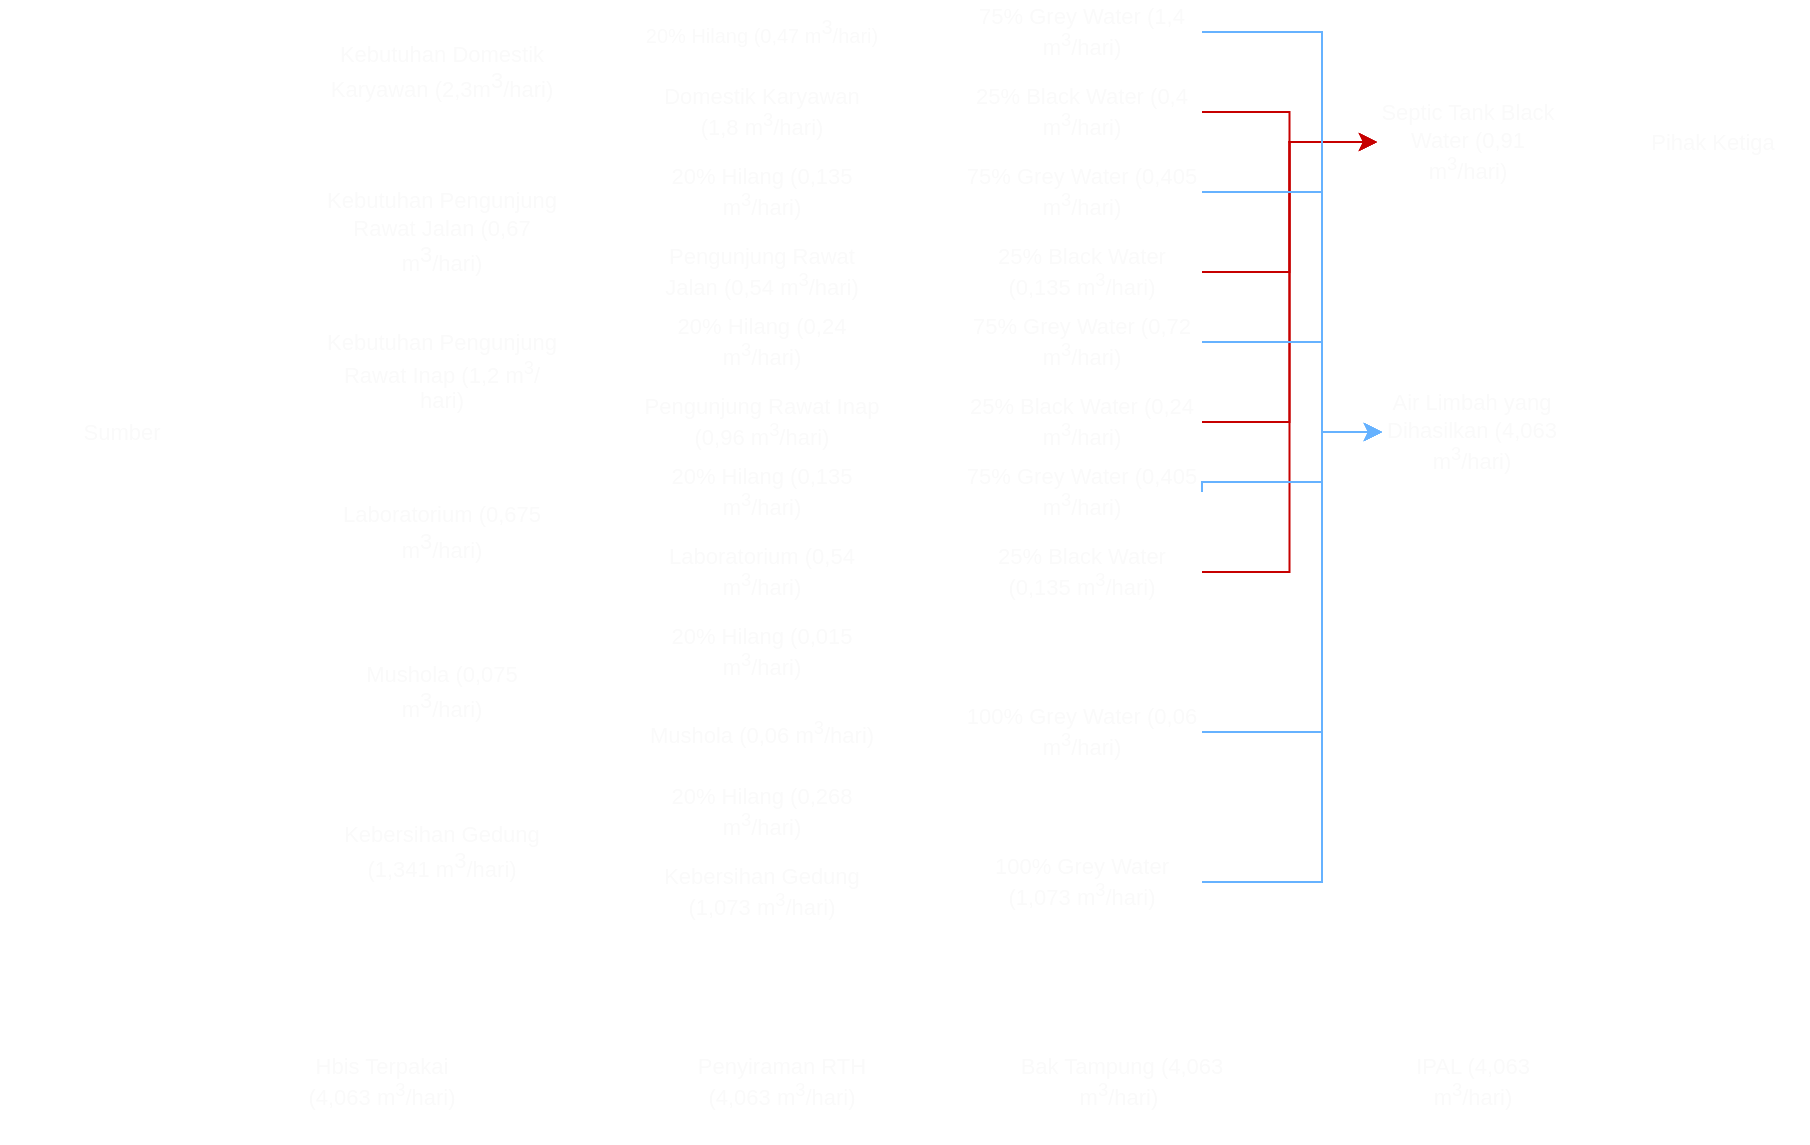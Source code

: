 <mxfile version="24.7.6">
  <diagram name="Page-1" id="BwjnC9_RVp00AROXkKl3">
    <mxGraphModel dx="1257" dy="583" grid="1" gridSize="10" guides="1" tooltips="1" connect="1" arrows="1" fold="1" page="1" pageScale="1" pageWidth="850" pageHeight="1100" math="0" shadow="0">
      <root>
        <mxCell id="0" />
        <mxCell id="1" parent="0" />
        <mxCell id="a9j6jrNws50YFNVHfmn5-3" value="" style="edgeStyle=orthogonalEdgeStyle;rounded=0;orthogonalLoop=1;jettySize=auto;html=1;entryX=0;entryY=0.5;entryDx=0;entryDy=0;strokeColor=#FFFFFF;fontColor=#FAFAFA;labelBackgroundColor=none;labelBorderColor=none;" parent="1" source="a9j6jrNws50YFNVHfmn5-1" target="a9j6jrNws50YFNVHfmn5-2" edge="1">
          <mxGeometry relative="1" as="geometry" />
        </mxCell>
        <mxCell id="a9j6jrNws50YFNVHfmn5-10" value="" style="edgeStyle=orthogonalEdgeStyle;rounded=0;orthogonalLoop=1;jettySize=auto;html=1;entryX=0;entryY=0.5;entryDx=0;entryDy=0;strokeColor=#FFFFFF;fontColor=#FAFAFA;labelBackgroundColor=none;labelBorderColor=none;" parent="1" source="a9j6jrNws50YFNVHfmn5-1" target="a9j6jrNws50YFNVHfmn5-9" edge="1">
          <mxGeometry relative="1" as="geometry" />
        </mxCell>
        <mxCell id="a9j6jrNws50YFNVHfmn5-13" value="" style="edgeStyle=orthogonalEdgeStyle;rounded=0;orthogonalLoop=1;jettySize=auto;html=1;entryX=0;entryY=0.5;entryDx=0;entryDy=0;strokeColor=#FFFFFF;fontColor=#FAFAFA;labelBackgroundColor=none;labelBorderColor=none;" parent="1" source="a9j6jrNws50YFNVHfmn5-1" target="a9j6jrNws50YFNVHfmn5-11" edge="1">
          <mxGeometry relative="1" as="geometry" />
        </mxCell>
        <mxCell id="a9j6jrNws50YFNVHfmn5-15" value="" style="edgeStyle=orthogonalEdgeStyle;rounded=0;orthogonalLoop=1;jettySize=auto;html=1;exitX=1;exitY=0.5;exitDx=0;exitDy=0;entryX=0;entryY=0.5;entryDx=0;entryDy=0;strokeColor=#FFFFFF;fontColor=#FAFAFA;labelBackgroundColor=none;labelBorderColor=none;" parent="1" source="a9j6jrNws50YFNVHfmn5-1" target="a9j6jrNws50YFNVHfmn5-14" edge="1">
          <mxGeometry relative="1" as="geometry" />
        </mxCell>
        <mxCell id="a9j6jrNws50YFNVHfmn5-17" value="" style="edgeStyle=orthogonalEdgeStyle;rounded=0;orthogonalLoop=1;jettySize=auto;html=1;strokeColor=#FFFFFF;fontColor=#FAFAFA;labelBackgroundColor=none;labelBorderColor=none;" parent="1" source="a9j6jrNws50YFNVHfmn5-1" target="a9j6jrNws50YFNVHfmn5-16" edge="1">
          <mxGeometry relative="1" as="geometry" />
        </mxCell>
        <mxCell id="a9j6jrNws50YFNVHfmn5-1" value="Sumber" style="rounded=1;whiteSpace=wrap;html=1;fontSize=11;strokeColor=#FFFFFF;fontColor=#FAFAFA;labelBackgroundColor=none;labelBorderColor=none;fillColor=none;" parent="1" vertex="1">
          <mxGeometry x="390" y="435" width="120" height="60" as="geometry" />
        </mxCell>
        <mxCell id="a9j6jrNws50YFNVHfmn5-23" value="" style="edgeStyle=orthogonalEdgeStyle;rounded=0;orthogonalLoop=1;jettySize=auto;html=1;strokeColor=#FFFFFF;fontColor=#FAFAFA;labelBackgroundColor=none;labelBorderColor=none;" parent="1" source="a9j6jrNws50YFNVHfmn5-2" target="a9j6jrNws50YFNVHfmn5-22" edge="1">
          <mxGeometry relative="1" as="geometry" />
        </mxCell>
        <mxCell id="a9j6jrNws50YFNVHfmn5-2" value="Kebutuhan Domestik Karyawan (2,3m&lt;sup style=&quot;font-size: 11px;&quot;&gt;3&lt;/sup&gt;/hari)" style="whiteSpace=wrap;html=1;rounded=1;fontSize=11;strokeColor=#FFFFFF;fontColor=#FAFAFA;labelBackgroundColor=none;labelBorderColor=none;fillColor=none;" parent="1" vertex="1">
          <mxGeometry x="550" y="255" width="120" height="60" as="geometry" />
        </mxCell>
        <mxCell id="a9j6jrNws50YFNVHfmn5-9" value="Kebutuhan Pengunjung Rawat Jalan (0,67 m&lt;sup style=&quot;font-size: 11px;&quot;&gt;3&lt;/sup&gt;/hari)" style="whiteSpace=wrap;html=1;rounded=1;fontSize=11;strokeColor=#FFFFFF;fontColor=#FAFAFA;labelBackgroundColor=none;labelBorderColor=none;fillColor=none;" parent="1" vertex="1">
          <mxGeometry x="550" y="335" width="120" height="60" as="geometry" />
        </mxCell>
        <mxCell id="a9j6jrNws50YFNVHfmn5-14" value="Kebersihan Gedung (1,341 m&lt;sup style=&quot;font-size: 11px;&quot;&gt;3&lt;/sup&gt;/hari)" style="whiteSpace=wrap;html=1;rounded=1;fontSize=11;strokeColor=#FFFFFF;fontColor=#FAFAFA;labelBackgroundColor=none;labelBorderColor=none;fillColor=none;" parent="1" vertex="1">
          <mxGeometry x="550" y="645" width="120" height="60" as="geometry" />
        </mxCell>
        <mxCell id="a9j6jrNws50YFNVHfmn5-18" value="" style="edgeStyle=orthogonalEdgeStyle;rounded=0;orthogonalLoop=1;jettySize=auto;html=1;strokeColor=#FFFFFF;fontColor=#FAFAFA;labelBackgroundColor=none;labelBorderColor=none;" parent="1" source="a9j6jrNws50YFNVHfmn5-1" target="a9j6jrNws50YFNVHfmn5-16" edge="1">
          <mxGeometry relative="1" as="geometry">
            <mxPoint x="510" y="465" as="sourcePoint" />
            <mxPoint x="590" y="735" as="targetPoint" />
          </mxGeometry>
        </mxCell>
        <mxCell id="a9j6jrNws50YFNVHfmn5-16" value="Kebutuhan Pengunjung Rawat Inap (1,2 m&lt;sup&gt;3&lt;/sup&gt;/ hari)" style="whiteSpace=wrap;html=1;rounded=1;fontSize=11;strokeColor=#FFFFFF;fontColor=#FAFAFA;labelBackgroundColor=none;labelBorderColor=none;fillColor=none;" parent="1" vertex="1">
          <mxGeometry x="550" y="405" width="120" height="60" as="geometry" />
        </mxCell>
        <mxCell id="a9j6jrNws50YFNVHfmn5-11" value="&lt;font style=&quot;font-size: 11px;&quot;&gt;Laboratorium (0,675 m&lt;sup style=&quot;font-size: 11px;&quot;&gt;3&lt;/sup&gt;/hari)&lt;/font&gt;" style="whiteSpace=wrap;html=1;rounded=1;fontSize=11;strokeColor=#FFFFFF;fontColor=#FAFAFA;labelBackgroundColor=none;labelBorderColor=none;fillColor=none;" parent="1" vertex="1">
          <mxGeometry x="550" y="485" width="120" height="60" as="geometry" />
        </mxCell>
        <mxCell id="a9j6jrNws50YFNVHfmn5-21" value="" style="edgeStyle=orthogonalEdgeStyle;rounded=0;orthogonalLoop=1;jettySize=auto;html=1;entryX=0;entryY=0.5;entryDx=0;entryDy=0;exitX=1;exitY=0.5;exitDx=0;exitDy=0;strokeColor=#FFFFFF;fontColor=#FAFAFA;labelBackgroundColor=none;labelBorderColor=none;" parent="1" source="a9j6jrNws50YFNVHfmn5-1" target="a9j6jrNws50YFNVHfmn5-4" edge="1">
          <mxGeometry relative="1" as="geometry">
            <mxPoint x="610" y="625" as="sourcePoint" />
            <mxPoint x="590" y="735" as="targetPoint" />
          </mxGeometry>
        </mxCell>
        <mxCell id="a9j6jrNws50YFNVHfmn5-4" value="Mushola (0,075 m&lt;sup style=&quot;font-size: 11px;&quot;&gt;3&lt;/sup&gt;/hari)" style="whiteSpace=wrap;html=1;rounded=1;fontSize=11;strokeColor=#FFFFFF;fontColor=#FAFAFA;labelBackgroundColor=none;labelBorderColor=none;fillColor=none;" parent="1" vertex="1">
          <mxGeometry x="550" y="565" width="120" height="60" as="geometry" />
        </mxCell>
        <mxCell id="a9j6jrNws50YFNVHfmn5-22" value="20% Hilang (0,47 m&lt;sup style=&quot;font-size: 10px;&quot;&gt;3&lt;/sup&gt;/hari)" style="whiteSpace=wrap;html=1;fontSize=10;rounded=1;strokeColor=#FFFFFF;fontColor=#FAFAFA;labelBackgroundColor=none;labelBorderColor=none;fillColor=none;" parent="1" vertex="1">
          <mxGeometry x="710" y="250" width="120" height="30" as="geometry" />
        </mxCell>
        <mxCell id="a9j6jrNws50YFNVHfmn5-24" value="Domestik Karyawan (1,8 m&lt;sup&gt;3&lt;/sup&gt;/hari)" style="whiteSpace=wrap;html=1;fontSize=11;rounded=1;strokeColor=#FFFFFF;fontColor=#FAFAFA;labelBackgroundColor=none;labelBorderColor=none;fillColor=none;" parent="1" vertex="1">
          <mxGeometry x="710" y="290" width="120" height="30" as="geometry" />
        </mxCell>
        <mxCell id="a9j6jrNws50YFNVHfmn5-25" value="" style="edgeStyle=orthogonalEdgeStyle;rounded=0;orthogonalLoop=1;jettySize=auto;html=1;entryX=0;entryY=0.5;entryDx=0;entryDy=0;exitX=1;exitY=0.5;exitDx=0;exitDy=0;strokeColor=#FFFFFF;fontColor=#FAFAFA;labelBackgroundColor=none;labelBorderColor=none;" parent="1" source="a9j6jrNws50YFNVHfmn5-2" target="a9j6jrNws50YFNVHfmn5-24" edge="1">
          <mxGeometry relative="1" as="geometry">
            <mxPoint x="680" y="295" as="sourcePoint" />
            <mxPoint x="700" y="275" as="targetPoint" />
            <Array as="points">
              <mxPoint x="690" y="285" />
              <mxPoint x="690" y="305" />
            </Array>
          </mxGeometry>
        </mxCell>
        <mxCell id="a9j6jrNws50YFNVHfmn5-26" value="" style="edgeStyle=orthogonalEdgeStyle;rounded=0;orthogonalLoop=1;jettySize=auto;html=1;entryX=0;entryY=0.5;entryDx=0;entryDy=0;strokeColor=#FFFFFF;fontColor=#FAFAFA;labelBackgroundColor=none;labelBorderColor=none;" parent="1" target="a9j6jrNws50YFNVHfmn5-27" edge="1">
          <mxGeometry relative="1" as="geometry">
            <mxPoint x="670" y="365" as="sourcePoint" />
            <Array as="points">
              <mxPoint x="670" y="366" />
              <mxPoint x="690" y="366" />
              <mxPoint x="690" y="345" />
            </Array>
          </mxGeometry>
        </mxCell>
        <mxCell id="a9j6jrNws50YFNVHfmn5-27" value="20% Hilang (0,135 m&lt;sup&gt;3&lt;/sup&gt;/hari)" style="whiteSpace=wrap;html=1;fontSize=11;rounded=1;strokeColor=#FFFFFF;fontColor=#FAFAFA;labelBackgroundColor=none;labelBorderColor=none;fillColor=none;" parent="1" vertex="1">
          <mxGeometry x="710" y="330" width="120" height="30" as="geometry" />
        </mxCell>
        <mxCell id="a9j6jrNws50YFNVHfmn5-28" value="Pengunjung Rawat Jalan (0,54 m&lt;sup&gt;3&lt;/sup&gt;/hari)" style="whiteSpace=wrap;html=1;fontSize=11;rounded=1;strokeColor=#FFFFFF;fontColor=#FAFAFA;labelBackgroundColor=none;labelBorderColor=none;fillColor=none;" parent="1" vertex="1">
          <mxGeometry x="710" y="370" width="120" height="30" as="geometry" />
        </mxCell>
        <mxCell id="a9j6jrNws50YFNVHfmn5-29" value="" style="edgeStyle=orthogonalEdgeStyle;rounded=0;orthogonalLoop=1;jettySize=auto;html=1;entryX=0;entryY=0.5;entryDx=0;entryDy=0;exitX=1;exitY=0.5;exitDx=0;exitDy=0;strokeColor=#FFFFFF;fontColor=#FAFAFA;labelBackgroundColor=none;labelBorderColor=none;" parent="1" target="a9j6jrNws50YFNVHfmn5-28" edge="1">
          <mxGeometry relative="1" as="geometry">
            <mxPoint x="670" y="365" as="sourcePoint" />
            <mxPoint x="700" y="355" as="targetPoint" />
            <Array as="points">
              <mxPoint x="690" y="365" />
              <mxPoint x="690" y="385" />
            </Array>
          </mxGeometry>
        </mxCell>
        <mxCell id="a9j6jrNws50YFNVHfmn5-30" value="" style="edgeStyle=orthogonalEdgeStyle;rounded=0;orthogonalLoop=1;jettySize=auto;html=1;entryX=0;entryY=0.5;entryDx=0;entryDy=0;strokeColor=#FFFFFF;fontColor=#FAFAFA;labelBackgroundColor=none;labelBorderColor=none;" parent="1" target="a9j6jrNws50YFNVHfmn5-31" edge="1">
          <mxGeometry relative="1" as="geometry">
            <mxPoint x="670" y="440" as="sourcePoint" />
            <Array as="points">
              <mxPoint x="670" y="441" />
              <mxPoint x="690" y="441" />
              <mxPoint x="690" y="420" />
            </Array>
          </mxGeometry>
        </mxCell>
        <mxCell id="a9j6jrNws50YFNVHfmn5-31" value="20% Hilang (0,24 m&lt;sup&gt;3&lt;/sup&gt;/hari)" style="whiteSpace=wrap;html=1;fontSize=11;rounded=1;strokeColor=#FFFFFF;fontColor=#FAFAFA;labelBackgroundColor=none;labelBorderColor=none;fillColor=none;" parent="1" vertex="1">
          <mxGeometry x="710" y="405" width="120" height="30" as="geometry" />
        </mxCell>
        <mxCell id="a9j6jrNws50YFNVHfmn5-32" value="Pengunjung Rawat Inap (0,96 m&lt;sup&gt;3&lt;/sup&gt;/hari)" style="whiteSpace=wrap;html=1;fontSize=11;rounded=1;strokeColor=#FFFFFF;fontColor=#FAFAFA;labelBackgroundColor=none;labelBorderColor=none;fillColor=none;" parent="1" vertex="1">
          <mxGeometry x="710" y="445" width="120" height="30" as="geometry" />
        </mxCell>
        <mxCell id="a9j6jrNws50YFNVHfmn5-33" value="" style="edgeStyle=orthogonalEdgeStyle;rounded=0;orthogonalLoop=1;jettySize=auto;html=1;entryX=0;entryY=0.5;entryDx=0;entryDy=0;exitX=1;exitY=0.5;exitDx=0;exitDy=0;strokeColor=#FFFFFF;fontColor=#FAFAFA;labelBackgroundColor=none;labelBorderColor=none;" parent="1" target="a9j6jrNws50YFNVHfmn5-32" edge="1">
          <mxGeometry relative="1" as="geometry">
            <mxPoint x="670" y="440" as="sourcePoint" />
            <mxPoint x="700" y="430" as="targetPoint" />
            <Array as="points">
              <mxPoint x="690" y="440" />
              <mxPoint x="690" y="460" />
            </Array>
          </mxGeometry>
        </mxCell>
        <mxCell id="a9j6jrNws50YFNVHfmn5-34" value="" style="edgeStyle=orthogonalEdgeStyle;rounded=0;orthogonalLoop=1;jettySize=auto;html=1;entryX=0;entryY=0.5;entryDx=0;entryDy=0;strokeColor=#FFFFFF;fontColor=#FAFAFA;labelBackgroundColor=none;labelBorderColor=none;" parent="1" target="a9j6jrNws50YFNVHfmn5-35" edge="1">
          <mxGeometry relative="1" as="geometry">
            <mxPoint x="670" y="515" as="sourcePoint" />
            <Array as="points">
              <mxPoint x="670" y="516" />
              <mxPoint x="690" y="516" />
              <mxPoint x="690" y="495" />
            </Array>
          </mxGeometry>
        </mxCell>
        <mxCell id="a9j6jrNws50YFNVHfmn5-35" value="20% Hilang (0,135 m&lt;sup&gt;3&lt;/sup&gt;/hari)" style="whiteSpace=wrap;html=1;fontSize=11;rounded=1;strokeColor=#FFFFFF;fontColor=#FAFAFA;labelBackgroundColor=none;labelBorderColor=none;fillColor=none;" parent="1" vertex="1">
          <mxGeometry x="710" y="480" width="120" height="30" as="geometry" />
        </mxCell>
        <mxCell id="a9j6jrNws50YFNVHfmn5-36" value="Laboratorium (0,54 m&lt;sup&gt;3&lt;/sup&gt;/hari)" style="whiteSpace=wrap;html=1;fontSize=11;rounded=1;strokeColor=#FFFFFF;fontColor=#FAFAFA;labelBackgroundColor=none;labelBorderColor=none;fillColor=none;" parent="1" vertex="1">
          <mxGeometry x="710" y="520" width="120" height="30" as="geometry" />
        </mxCell>
        <mxCell id="a9j6jrNws50YFNVHfmn5-37" value="" style="edgeStyle=orthogonalEdgeStyle;rounded=0;orthogonalLoop=1;jettySize=auto;html=1;entryX=0;entryY=0.5;entryDx=0;entryDy=0;exitX=1;exitY=0.5;exitDx=0;exitDy=0;strokeColor=#FFFFFF;fontColor=#FAFAFA;labelBackgroundColor=none;labelBorderColor=none;" parent="1" target="a9j6jrNws50YFNVHfmn5-36" edge="1">
          <mxGeometry relative="1" as="geometry">
            <mxPoint x="670" y="515" as="sourcePoint" />
            <mxPoint x="700" y="505" as="targetPoint" />
            <Array as="points">
              <mxPoint x="690" y="515" />
              <mxPoint x="690" y="535" />
            </Array>
          </mxGeometry>
        </mxCell>
        <mxCell id="a9j6jrNws50YFNVHfmn5-38" value="" style="edgeStyle=orthogonalEdgeStyle;rounded=0;orthogonalLoop=1;jettySize=auto;html=1;entryX=0;entryY=0.5;entryDx=0;entryDy=0;strokeColor=#FFFFFF;fontColor=#FAFAFA;labelBackgroundColor=none;labelBorderColor=none;" parent="1" target="a9j6jrNws50YFNVHfmn5-39" edge="1">
          <mxGeometry relative="1" as="geometry">
            <mxPoint x="670" y="595" as="sourcePoint" />
            <Array as="points">
              <mxPoint x="670" y="596" />
              <mxPoint x="690" y="596" />
              <mxPoint x="690" y="575" />
            </Array>
          </mxGeometry>
        </mxCell>
        <mxCell id="a9j6jrNws50YFNVHfmn5-39" value="20% Hilang (0,015 m&lt;sup&gt;3&lt;/sup&gt;/hari)" style="whiteSpace=wrap;html=1;fontSize=11;rounded=1;strokeColor=#FFFFFF;fontColor=#FAFAFA;labelBackgroundColor=none;labelBorderColor=none;fillColor=none;" parent="1" vertex="1">
          <mxGeometry x="710" y="560" width="120" height="30" as="geometry" />
        </mxCell>
        <mxCell id="a9j6jrNws50YFNVHfmn5-40" value="Mushola (0,06 m&lt;sup&gt;3&lt;/sup&gt;/hari)" style="whiteSpace=wrap;html=1;fontSize=11;rounded=1;strokeColor=#FFFFFF;fontColor=#FAFAFA;labelBackgroundColor=none;labelBorderColor=none;fillColor=none;" parent="1" vertex="1">
          <mxGeometry x="710" y="600" width="120" height="30" as="geometry" />
        </mxCell>
        <mxCell id="a9j6jrNws50YFNVHfmn5-41" value="" style="edgeStyle=orthogonalEdgeStyle;rounded=0;orthogonalLoop=1;jettySize=auto;html=1;entryX=0;entryY=0.5;entryDx=0;entryDy=0;exitX=1;exitY=0.5;exitDx=0;exitDy=0;strokeColor=#FFFFFF;fontColor=#FAFAFA;labelBackgroundColor=none;labelBorderColor=none;" parent="1" target="a9j6jrNws50YFNVHfmn5-40" edge="1">
          <mxGeometry relative="1" as="geometry">
            <mxPoint x="670" y="595" as="sourcePoint" />
            <mxPoint x="700" y="585" as="targetPoint" />
            <Array as="points">
              <mxPoint x="690" y="595" />
              <mxPoint x="690" y="615" />
            </Array>
          </mxGeometry>
        </mxCell>
        <mxCell id="a9j6jrNws50YFNVHfmn5-42" value="" style="edgeStyle=orthogonalEdgeStyle;rounded=0;orthogonalLoop=1;jettySize=auto;html=1;entryX=0;entryY=0.5;entryDx=0;entryDy=0;strokeColor=#FFFFFF;fontColor=#FAFAFA;labelBackgroundColor=none;labelBorderColor=none;" parent="1" target="a9j6jrNws50YFNVHfmn5-43" edge="1">
          <mxGeometry relative="1" as="geometry">
            <mxPoint x="670" y="675" as="sourcePoint" />
            <Array as="points">
              <mxPoint x="670" y="676" />
              <mxPoint x="690" y="676" />
              <mxPoint x="690" y="655" />
            </Array>
          </mxGeometry>
        </mxCell>
        <mxCell id="a9j6jrNws50YFNVHfmn5-43" value="20% Hilang (0,268 m&lt;sup&gt;3&lt;/sup&gt;/hari)" style="whiteSpace=wrap;html=1;fontSize=11;rounded=1;strokeColor=#FFFFFF;fontColor=#FAFAFA;labelBackgroundColor=none;labelBorderColor=none;fillColor=none;" parent="1" vertex="1">
          <mxGeometry x="710" y="640" width="120" height="30" as="geometry" />
        </mxCell>
        <mxCell id="a9j6jrNws50YFNVHfmn5-44" value="Kebersihan Gedung (1,073 m&lt;sup&gt;3&lt;/sup&gt;/hari)" style="whiteSpace=wrap;html=1;fontSize=11;rounded=1;strokeColor=#FFFFFF;fontColor=#FAFAFA;labelBackgroundColor=none;labelBorderColor=none;fillColor=none;" parent="1" vertex="1">
          <mxGeometry x="710" y="680" width="120" height="30" as="geometry" />
        </mxCell>
        <mxCell id="a9j6jrNws50YFNVHfmn5-45" value="" style="edgeStyle=orthogonalEdgeStyle;rounded=0;orthogonalLoop=1;jettySize=auto;html=1;entryX=0;entryY=0.5;entryDx=0;entryDy=0;exitX=1;exitY=0.5;exitDx=0;exitDy=0;strokeColor=#FFFFFF;fontColor=#FAFAFA;labelBackgroundColor=none;labelBorderColor=none;" parent="1" target="a9j6jrNws50YFNVHfmn5-44" edge="1">
          <mxGeometry relative="1" as="geometry">
            <mxPoint x="670" y="675" as="sourcePoint" />
            <mxPoint x="700" y="665" as="targetPoint" />
            <Array as="points">
              <mxPoint x="690" y="675" />
              <mxPoint x="690" y="695" />
            </Array>
          </mxGeometry>
        </mxCell>
        <mxCell id="a9j6jrNws50YFNVHfmn5-46" value="75% Grey Water (1,4 m&lt;sup&gt;3&lt;/sup&gt;/hari)" style="whiteSpace=wrap;html=1;fontSize=11;rounded=1;strokeColor=#FFFFFF;fontColor=#FAFAFA;labelBackgroundColor=none;labelBorderColor=none;fillColor=none;" parent="1" vertex="1">
          <mxGeometry x="870" y="250" width="120" height="30" as="geometry" />
        </mxCell>
        <mxCell id="a9j6jrNws50YFNVHfmn5-49" value="" style="edgeStyle=orthogonalEdgeStyle;rounded=0;orthogonalLoop=1;jettySize=auto;html=1;exitX=1;exitY=0.5;exitDx=0;exitDy=0;entryX=0;entryY=0.5;entryDx=0;entryDy=0;strokeColor=#FFFFFF;fontColor=#FAFAFA;labelBackgroundColor=none;labelBorderColor=none;" parent="1" source="a9j6jrNws50YFNVHfmn5-24" target="a9j6jrNws50YFNVHfmn5-46" edge="1">
          <mxGeometry relative="1" as="geometry">
            <mxPoint x="840" y="300" as="sourcePoint" />
            <mxPoint x="920" y="275" as="targetPoint" />
          </mxGeometry>
        </mxCell>
        <mxCell id="a9j6jrNws50YFNVHfmn5-48" value="25% Black Water (0,4 m&lt;sup&gt;3&lt;/sup&gt;/hari)" style="whiteSpace=wrap;html=1;fontSize=11;rounded=1;strokeColor=#FFFFFF;fontColor=#FAFAFA;labelBackgroundColor=none;labelBorderColor=none;fillColor=none;" parent="1" vertex="1">
          <mxGeometry x="870" y="290" width="120" height="30" as="geometry" />
        </mxCell>
        <mxCell id="a9j6jrNws50YFNVHfmn5-51" value="" style="edgeStyle=orthogonalEdgeStyle;rounded=0;orthogonalLoop=1;jettySize=auto;html=1;exitX=1;exitY=0.5;exitDx=0;exitDy=0;entryX=0;entryY=0.5;entryDx=0;entryDy=0;strokeColor=#FFFFFF;fontColor=#FAFAFA;labelBackgroundColor=none;labelBorderColor=none;" parent="1" source="a9j6jrNws50YFNVHfmn5-24" target="a9j6jrNws50YFNVHfmn5-48" edge="1">
          <mxGeometry relative="1" as="geometry">
            <mxPoint x="840" y="315" as="sourcePoint" />
            <mxPoint x="880" y="275" as="targetPoint" />
          </mxGeometry>
        </mxCell>
        <mxCell id="a9j6jrNws50YFNVHfmn5-56" value="75% Grey Water (0,405 m&lt;sup&gt;3&lt;/sup&gt;/hari)" style="whiteSpace=wrap;html=1;fontSize=11;rounded=1;strokeColor=#FFFFFF;fontColor=#FAFAFA;labelBackgroundColor=none;labelBorderColor=none;fillColor=none;" parent="1" vertex="1">
          <mxGeometry x="870" y="330" width="120" height="30" as="geometry" />
        </mxCell>
        <mxCell id="a9j6jrNws50YFNVHfmn5-57" value="" style="edgeStyle=orthogonalEdgeStyle;rounded=0;orthogonalLoop=1;jettySize=auto;html=1;exitX=1;exitY=0.5;exitDx=0;exitDy=0;entryX=0;entryY=0.5;entryDx=0;entryDy=0;strokeColor=#FFFFFF;fontColor=#FAFAFA;labelBackgroundColor=none;labelBorderColor=none;" parent="1" target="a9j6jrNws50YFNVHfmn5-56" edge="1">
          <mxGeometry relative="1" as="geometry">
            <mxPoint x="830" y="385" as="sourcePoint" />
            <mxPoint x="920" y="355" as="targetPoint" />
            <Array as="points">
              <mxPoint x="851" y="385" />
              <mxPoint x="851" y="345" />
            </Array>
          </mxGeometry>
        </mxCell>
        <mxCell id="a9j6jrNws50YFNVHfmn5-58" value="25% Black Water (0,135 m&lt;sup&gt;3&lt;/sup&gt;/hari)" style="whiteSpace=wrap;html=1;fontSize=11;rounded=1;strokeColor=#FFFFFF;fontColor=#FAFAFA;labelBackgroundColor=none;labelBorderColor=none;fillColor=none;" parent="1" vertex="1">
          <mxGeometry x="870" y="370" width="120" height="30" as="geometry" />
        </mxCell>
        <mxCell id="a9j6jrNws50YFNVHfmn5-59" value="" style="edgeStyle=orthogonalEdgeStyle;rounded=0;orthogonalLoop=1;jettySize=auto;html=1;exitX=1;exitY=0.5;exitDx=0;exitDy=0;entryX=0;entryY=0.5;entryDx=0;entryDy=0;strokeColor=#FFFFFF;fontColor=#FAFAFA;labelBackgroundColor=none;labelBorderColor=none;" parent="1" target="a9j6jrNws50YFNVHfmn5-58" edge="1">
          <mxGeometry relative="1" as="geometry">
            <mxPoint x="830" y="385" as="sourcePoint" />
            <mxPoint x="880" y="355" as="targetPoint" />
            <Array as="points">
              <mxPoint x="840" y="385" />
              <mxPoint x="840" y="385" />
            </Array>
          </mxGeometry>
        </mxCell>
        <mxCell id="a9j6jrNws50YFNVHfmn5-60" value="75% Grey Water (0,72 m&lt;sup&gt;3&lt;/sup&gt;/hari)" style="whiteSpace=wrap;html=1;fontSize=11;rounded=1;strokeColor=#FFFFFF;fontColor=#FAFAFA;labelBackgroundColor=none;labelBorderColor=none;fillColor=none;" parent="1" vertex="1">
          <mxGeometry x="870" y="405" width="120" height="30" as="geometry" />
        </mxCell>
        <mxCell id="a9j6jrNws50YFNVHfmn5-61" value="" style="edgeStyle=orthogonalEdgeStyle;rounded=0;orthogonalLoop=1;jettySize=auto;html=1;exitX=1;exitY=0.5;exitDx=0;exitDy=0;entryX=0;entryY=0.5;entryDx=0;entryDy=0;strokeColor=#FFFFFF;fontColor=#FAFAFA;labelBackgroundColor=none;labelBorderColor=none;" parent="1" target="a9j6jrNws50YFNVHfmn5-60" edge="1">
          <mxGeometry relative="1" as="geometry">
            <mxPoint x="830" y="460" as="sourcePoint" />
            <mxPoint x="920" y="430" as="targetPoint" />
            <Array as="points">
              <mxPoint x="851" y="460" />
              <mxPoint x="851" y="420" />
            </Array>
          </mxGeometry>
        </mxCell>
        <mxCell id="a9j6jrNws50YFNVHfmn5-62" value="25% Black Water (0,24 m&lt;sup&gt;3&lt;/sup&gt;/hari)" style="whiteSpace=wrap;html=1;fontSize=11;rounded=1;strokeColor=#FFFFFF;fontColor=#FAFAFA;labelBackgroundColor=none;labelBorderColor=none;fillColor=none;" parent="1" vertex="1">
          <mxGeometry x="870" y="445" width="120" height="30" as="geometry" />
        </mxCell>
        <mxCell id="a9j6jrNws50YFNVHfmn5-63" value="" style="edgeStyle=orthogonalEdgeStyle;rounded=0;orthogonalLoop=1;jettySize=auto;html=1;exitX=1;exitY=0.5;exitDx=0;exitDy=0;entryX=0;entryY=0.5;entryDx=0;entryDy=0;strokeColor=#FFFFFF;fontColor=#FAFAFA;labelBackgroundColor=none;labelBorderColor=none;" parent="1" target="a9j6jrNws50YFNVHfmn5-62" edge="1">
          <mxGeometry relative="1" as="geometry">
            <mxPoint x="830" y="460" as="sourcePoint" />
            <mxPoint x="880" y="430" as="targetPoint" />
            <Array as="points">
              <mxPoint x="840" y="460" />
              <mxPoint x="840" y="460" />
            </Array>
          </mxGeometry>
        </mxCell>
        <mxCell id="a9j6jrNws50YFNVHfmn5-64" value="75% Grey Water (0,405 m&lt;sup&gt;3&lt;/sup&gt;/hari)" style="whiteSpace=wrap;html=1;fontSize=11;rounded=1;strokeColor=#FFFFFF;fontColor=#FAFAFA;labelBackgroundColor=none;labelBorderColor=none;fillColor=none;" parent="1" vertex="1">
          <mxGeometry x="870" y="480" width="120" height="30" as="geometry" />
        </mxCell>
        <mxCell id="a9j6jrNws50YFNVHfmn5-65" value="" style="edgeStyle=orthogonalEdgeStyle;rounded=0;orthogonalLoop=1;jettySize=auto;html=1;exitX=1;exitY=0.5;exitDx=0;exitDy=0;entryX=0;entryY=0.5;entryDx=0;entryDy=0;strokeColor=#FFFFFF;fontColor=#FAFAFA;labelBackgroundColor=none;labelBorderColor=none;" parent="1" target="a9j6jrNws50YFNVHfmn5-64" edge="1">
          <mxGeometry relative="1" as="geometry">
            <mxPoint x="830" y="535" as="sourcePoint" />
            <mxPoint x="920" y="505" as="targetPoint" />
            <Array as="points">
              <mxPoint x="851" y="535" />
              <mxPoint x="851" y="495" />
            </Array>
          </mxGeometry>
        </mxCell>
        <mxCell id="a9j6jrNws50YFNVHfmn5-66" value="25% Black Water (0,135 m&lt;sup&gt;3&lt;/sup&gt;/hari)" style="whiteSpace=wrap;html=1;fontSize=11;rounded=1;strokeColor=#FFFFFF;fontColor=#FAFAFA;labelBackgroundColor=none;labelBorderColor=none;fillColor=none;" parent="1" vertex="1">
          <mxGeometry x="870" y="520" width="120" height="30" as="geometry" />
        </mxCell>
        <mxCell id="a9j6jrNws50YFNVHfmn5-67" value="" style="edgeStyle=orthogonalEdgeStyle;rounded=0;orthogonalLoop=1;jettySize=auto;html=1;exitX=1;exitY=0.5;exitDx=0;exitDy=0;entryX=0;entryY=0.5;entryDx=0;entryDy=0;strokeColor=#FFFFFF;fontColor=#FAFAFA;labelBackgroundColor=none;labelBorderColor=none;" parent="1" target="a9j6jrNws50YFNVHfmn5-66" edge="1">
          <mxGeometry relative="1" as="geometry">
            <mxPoint x="830" y="535" as="sourcePoint" />
            <mxPoint x="880" y="505" as="targetPoint" />
            <Array as="points">
              <mxPoint x="840" y="535" />
              <mxPoint x="840" y="535" />
            </Array>
          </mxGeometry>
        </mxCell>
        <mxCell id="a9j6jrNws50YFNVHfmn5-70" value="100% Grey Water (0,06 m&lt;sup&gt;3&lt;/sup&gt;/hari)" style="whiteSpace=wrap;html=1;fontSize=11;rounded=1;strokeColor=#FFFFFF;fontColor=#FAFAFA;labelBackgroundColor=none;labelBorderColor=none;fillColor=none;" parent="1" vertex="1">
          <mxGeometry x="870" y="600" width="120" height="30" as="geometry" />
        </mxCell>
        <mxCell id="a9j6jrNws50YFNVHfmn5-71" value="" style="edgeStyle=orthogonalEdgeStyle;rounded=0;orthogonalLoop=1;jettySize=auto;html=1;exitX=1;exitY=0.5;exitDx=0;exitDy=0;entryX=0;entryY=0.5;entryDx=0;entryDy=0;strokeColor=#FFFFFF;fontColor=#FAFAFA;labelBackgroundColor=none;labelBorderColor=none;" parent="1" target="a9j6jrNws50YFNVHfmn5-70" edge="1">
          <mxGeometry relative="1" as="geometry">
            <mxPoint x="830" y="615" as="sourcePoint" />
            <mxPoint x="880" y="585" as="targetPoint" />
            <Array as="points">
              <mxPoint x="840" y="615" />
              <mxPoint x="840" y="615" />
            </Array>
          </mxGeometry>
        </mxCell>
        <mxCell id="a9j6jrNws50YFNVHfmn5-74" value="100% Grey Water (1,073 m&lt;sup&gt;3&lt;/sup&gt;/hari)" style="whiteSpace=wrap;html=1;fontSize=11;rounded=1;strokeColor=#FFFFFF;fontColor=#FAFAFA;labelBackgroundColor=none;labelBorderColor=none;fillColor=none;" parent="1" vertex="1">
          <mxGeometry x="870" y="675" width="120" height="30" as="geometry" />
        </mxCell>
        <mxCell id="a9j6jrNws50YFNVHfmn5-75" value="" style="edgeStyle=orthogonalEdgeStyle;rounded=0;orthogonalLoop=1;jettySize=auto;html=1;exitX=1;exitY=0.5;exitDx=0;exitDy=0;entryX=0;entryY=0.5;entryDx=0;entryDy=0;strokeColor=#FFFFFF;fontColor=#FAFAFA;labelBackgroundColor=none;labelBorderColor=none;" parent="1" target="a9j6jrNws50YFNVHfmn5-74" edge="1">
          <mxGeometry relative="1" as="geometry">
            <mxPoint x="830" y="690" as="sourcePoint" />
            <mxPoint x="880" y="660" as="targetPoint" />
            <Array as="points">
              <mxPoint x="840" y="690" />
              <mxPoint x="840" y="690" />
            </Array>
          </mxGeometry>
        </mxCell>
        <mxCell id="a9j6jrNws50YFNVHfmn5-79" value="" style="edgeStyle=orthogonalEdgeStyle;rounded=0;orthogonalLoop=1;jettySize=auto;html=1;strokeColor=#FFFFFF;fontColor=#FAFAFA;labelBackgroundColor=none;labelBorderColor=none;" parent="1" source="a9j6jrNws50YFNVHfmn5-76" target="a9j6jrNws50YFNVHfmn5-78" edge="1">
          <mxGeometry relative="1" as="geometry" />
        </mxCell>
        <mxCell id="a9j6jrNws50YFNVHfmn5-76" value="Septic Tank Black Water (0,91 m&lt;sup&gt;3&lt;/sup&gt;/hari)" style="whiteSpace=wrap;html=1;fontSize=11;rounded=1;strokeColor=#FFFFFF;fontColor=#FAFAFA;labelBackgroundColor=none;labelBorderColor=none;fillColor=none;" parent="1" vertex="1">
          <mxGeometry x="1077.5" y="292.5" width="90" height="55" as="geometry" />
        </mxCell>
        <mxCell id="a9j6jrNws50YFNVHfmn5-77" value="" style="edgeStyle=orthogonalEdgeStyle;rounded=0;orthogonalLoop=1;jettySize=auto;html=1;exitX=1;exitY=0.5;exitDx=0;exitDy=0;entryX=0;entryY=0.5;entryDx=0;entryDy=0;strokeColor=#c70000;labelBackgroundColor=none;labelBorderColor=none;fontColor=#0A0A0A;" parent="1" source="a9j6jrNws50YFNVHfmn5-48" target="a9j6jrNws50YFNVHfmn5-76" edge="1">
          <mxGeometry relative="1" as="geometry">
            <mxPoint x="1010" y="360" as="sourcePoint" />
            <mxPoint x="1040" y="380" as="targetPoint" />
          </mxGeometry>
        </mxCell>
        <mxCell id="a9j6jrNws50YFNVHfmn5-78" value="Pihak Ketiga" style="whiteSpace=wrap;html=1;fontSize=11;rounded=1;strokeColor=#FFFFFF;fontColor=#FAFAFA;labelBackgroundColor=none;labelBorderColor=none;fillColor=none;" parent="1" vertex="1">
          <mxGeometry x="1197.5" y="290" width="95" height="60" as="geometry" />
        </mxCell>
        <mxCell id="a9j6jrNws50YFNVHfmn5-81" value="" style="edgeStyle=orthogonalEdgeStyle;rounded=0;orthogonalLoop=1;jettySize=auto;html=1;exitX=1;exitY=0.5;exitDx=0;exitDy=0;entryX=0;entryY=0.5;entryDx=0;entryDy=0;strokeColor=#c70000;labelBackgroundColor=none;labelBorderColor=none;fontColor=#0A0A0A;" parent="1" source="a9j6jrNws50YFNVHfmn5-58" target="a9j6jrNws50YFNVHfmn5-76" edge="1">
          <mxGeometry relative="1" as="geometry">
            <mxPoint x="1000" y="315" as="sourcePoint" />
            <mxPoint x="1110" y="310" as="targetPoint" />
          </mxGeometry>
        </mxCell>
        <mxCell id="a9j6jrNws50YFNVHfmn5-82" value="" style="edgeStyle=orthogonalEdgeStyle;rounded=0;orthogonalLoop=1;jettySize=auto;html=1;exitX=1;exitY=0.5;exitDx=0;exitDy=0;entryX=0;entryY=0.5;entryDx=0;entryDy=0;strokeColor=#c70000;labelBackgroundColor=none;labelBorderColor=none;fontColor=#0A0A0A;" parent="1" source="a9j6jrNws50YFNVHfmn5-62" target="a9j6jrNws50YFNVHfmn5-76" edge="1">
          <mxGeometry relative="1" as="geometry">
            <mxPoint x="1010" y="325" as="sourcePoint" />
            <mxPoint x="1120" y="320" as="targetPoint" />
          </mxGeometry>
        </mxCell>
        <mxCell id="a9j6jrNws50YFNVHfmn5-83" value="" style="edgeStyle=orthogonalEdgeStyle;rounded=0;orthogonalLoop=1;jettySize=auto;html=1;exitX=1;exitY=0.5;exitDx=0;exitDy=0;entryX=0;entryY=0.5;entryDx=0;entryDy=0;strokeColor=#c70000;labelBackgroundColor=none;labelBorderColor=none;fontColor=#0A0A0A;" parent="1" source="a9j6jrNws50YFNVHfmn5-66" target="a9j6jrNws50YFNVHfmn5-76" edge="1">
          <mxGeometry relative="1" as="geometry">
            <mxPoint x="1020" y="335" as="sourcePoint" />
            <mxPoint x="1130" y="330" as="targetPoint" />
          </mxGeometry>
        </mxCell>
        <mxCell id="a9j6jrNws50YFNVHfmn5-84" value="" style="edgeStyle=orthogonalEdgeStyle;rounded=0;orthogonalLoop=1;jettySize=auto;html=1;strokeColor=#FFFFFF;fontColor=#FAFAFA;labelBackgroundColor=none;labelBorderColor=none;" parent="1" source="a9j6jrNws50YFNVHfmn5-85" target="a9j6jrNws50YFNVHfmn5-86" edge="1">
          <mxGeometry relative="1" as="geometry" />
        </mxCell>
        <mxCell id="a9j6jrNws50YFNVHfmn5-85" value="Air Limbah yang Dihasilkan (4,063 m&lt;sup&gt;3&lt;/sup&gt;/hari)" style="whiteSpace=wrap;html=1;fontSize=11;rounded=1;strokeColor=#FFFFFF;fontColor=#FAFAFA;labelBackgroundColor=none;labelBorderColor=none;fillColor=none;" parent="1" vertex="1">
          <mxGeometry x="1080" y="437.5" width="90" height="55" as="geometry" />
        </mxCell>
        <mxCell id="a9j6jrNws50YFNVHfmn5-94" value="" style="edgeStyle=orthogonalEdgeStyle;rounded=0;orthogonalLoop=1;jettySize=auto;html=1;strokeColor=#FFFFFF;fontColor=#FAFAFA;labelBackgroundColor=none;labelBorderColor=none;" parent="1" source="a9j6jrNws50YFNVHfmn5-86" target="a9j6jrNws50YFNVHfmn5-93" edge="1">
          <mxGeometry relative="1" as="geometry" />
        </mxCell>
        <mxCell id="a9j6jrNws50YFNVHfmn5-86" value="IPAL (4,063 m&lt;sup&gt;3&lt;/sup&gt;/hari)" style="whiteSpace=wrap;html=1;fontSize=11;rounded=1;strokeColor=#FFFFFF;fontColor=#FAFAFA;labelBackgroundColor=none;labelBorderColor=none;fillColor=none;" parent="1" vertex="1">
          <mxGeometry x="1077.5" y="760" width="95" height="60" as="geometry" />
        </mxCell>
        <mxCell id="a9j6jrNws50YFNVHfmn5-87" value="" style="edgeStyle=orthogonalEdgeStyle;rounded=0;orthogonalLoop=1;jettySize=auto;html=1;entryX=0;entryY=0.5;entryDx=0;entryDy=0;strokeColor=#66B2FF;labelBackgroundColor=none;labelBorderColor=none;fontColor=#0A0A0A;" parent="1" source="a9j6jrNws50YFNVHfmn5-46" target="a9j6jrNws50YFNVHfmn5-85" edge="1">
          <mxGeometry relative="1" as="geometry">
            <mxPoint x="1000" y="315" as="sourcePoint" />
            <mxPoint x="1090" y="355" as="targetPoint" />
            <Array as="points">
              <mxPoint x="1050" y="265" />
              <mxPoint x="1050" y="465" />
            </Array>
          </mxGeometry>
        </mxCell>
        <mxCell id="a9j6jrNws50YFNVHfmn5-88" value="" style="edgeStyle=orthogonalEdgeStyle;rounded=0;orthogonalLoop=1;jettySize=auto;html=1;entryX=0;entryY=0.5;entryDx=0;entryDy=0;exitX=1;exitY=0.5;exitDx=0;exitDy=0;strokeColor=#66B2FF;labelBackgroundColor=none;labelBorderColor=none;fontColor=#0A0A0A;" parent="1" source="a9j6jrNws50YFNVHfmn5-56" target="a9j6jrNws50YFNVHfmn5-85" edge="1">
          <mxGeometry relative="1" as="geometry">
            <mxPoint x="1000" y="275" as="sourcePoint" />
            <mxPoint x="1090" y="475" as="targetPoint" />
            <Array as="points">
              <mxPoint x="1050" y="345" />
              <mxPoint x="1050" y="465" />
            </Array>
          </mxGeometry>
        </mxCell>
        <mxCell id="a9j6jrNws50YFNVHfmn5-89" value="" style="edgeStyle=orthogonalEdgeStyle;rounded=0;orthogonalLoop=1;jettySize=auto;html=1;entryX=0;entryY=0.5;entryDx=0;entryDy=0;exitX=1;exitY=0.5;exitDx=0;exitDy=0;strokeColor=#66B2FF;labelBackgroundColor=none;labelBorderColor=none;fontColor=#0A0A0A;" parent="1" source="a9j6jrNws50YFNVHfmn5-60" target="a9j6jrNws50YFNVHfmn5-85" edge="1">
          <mxGeometry relative="1" as="geometry">
            <mxPoint x="1070" y="410" as="sourcePoint" />
            <mxPoint x="1090" y="475" as="targetPoint" />
            <Array as="points">
              <mxPoint x="1050" y="420" />
              <mxPoint x="1050" y="465" />
            </Array>
          </mxGeometry>
        </mxCell>
        <mxCell id="a9j6jrNws50YFNVHfmn5-90" value="" style="edgeStyle=orthogonalEdgeStyle;rounded=0;orthogonalLoop=1;jettySize=auto;html=1;entryX=0;entryY=0.5;entryDx=0;entryDy=0;exitX=1;exitY=0.5;exitDx=0;exitDy=0;strokeColor=#66B2FF;labelBackgroundColor=none;labelBorderColor=none;fontColor=#0A0A0A;" parent="1" source="a9j6jrNws50YFNVHfmn5-64" target="a9j6jrNws50YFNVHfmn5-85" edge="1">
          <mxGeometry relative="1" as="geometry">
            <mxPoint x="1000" y="430" as="sourcePoint" />
            <mxPoint x="1090" y="475" as="targetPoint" />
            <Array as="points">
              <mxPoint x="990" y="490" />
              <mxPoint x="1050" y="490" />
              <mxPoint x="1050" y="465" />
            </Array>
          </mxGeometry>
        </mxCell>
        <mxCell id="a9j6jrNws50YFNVHfmn5-91" value="" style="edgeStyle=orthogonalEdgeStyle;rounded=0;orthogonalLoop=1;jettySize=auto;html=1;entryX=0;entryY=0.5;entryDx=0;entryDy=0;exitX=1;exitY=0.5;exitDx=0;exitDy=0;strokeColor=#66B2FF;labelBackgroundColor=none;labelBorderColor=none;fontColor=#0A0A0A;" parent="1" source="a9j6jrNws50YFNVHfmn5-70" target="a9j6jrNws50YFNVHfmn5-85" edge="1">
          <mxGeometry relative="1" as="geometry">
            <mxPoint x="1000" y="505" as="sourcePoint" />
            <mxPoint x="1090" y="475" as="targetPoint" />
            <Array as="points">
              <mxPoint x="1050" y="615" />
              <mxPoint x="1050" y="465" />
            </Array>
          </mxGeometry>
        </mxCell>
        <mxCell id="a9j6jrNws50YFNVHfmn5-92" value="" style="edgeStyle=orthogonalEdgeStyle;rounded=0;orthogonalLoop=1;jettySize=auto;html=1;entryX=0;entryY=0.5;entryDx=0;entryDy=0;exitX=1;exitY=0.5;exitDx=0;exitDy=0;strokeColor=#66B2FF;labelBackgroundColor=none;labelBorderColor=none;fontColor=#0A0A0A;" parent="1" source="a9j6jrNws50YFNVHfmn5-74" target="a9j6jrNws50YFNVHfmn5-85" edge="1">
          <mxGeometry relative="1" as="geometry">
            <mxPoint x="1010" y="515" as="sourcePoint" />
            <mxPoint x="1100" y="485" as="targetPoint" />
            <Array as="points">
              <mxPoint x="1050" y="690" />
              <mxPoint x="1050" y="465" />
            </Array>
          </mxGeometry>
        </mxCell>
        <mxCell id="a9j6jrNws50YFNVHfmn5-96" value="" style="edgeStyle=orthogonalEdgeStyle;rounded=0;orthogonalLoop=1;jettySize=auto;html=1;strokeColor=#FFFFFF;fontColor=#FAFAFA;labelBackgroundColor=none;labelBorderColor=none;" parent="1" source="a9j6jrNws50YFNVHfmn5-93" target="a9j6jrNws50YFNVHfmn5-95" edge="1">
          <mxGeometry relative="1" as="geometry" />
        </mxCell>
        <mxCell id="a9j6jrNws50YFNVHfmn5-93" value="Bak Tampung (4,063 m&lt;sup&gt;3&lt;/sup&gt;/hari)&amp;nbsp;" style="whiteSpace=wrap;html=1;fontSize=11;rounded=1;strokeColor=#FFFFFF;fontColor=#FAFAFA;labelBackgroundColor=none;labelBorderColor=none;fillColor=none;" parent="1" vertex="1">
          <mxGeometry x="890" y="760" width="120" height="60" as="geometry" />
        </mxCell>
        <mxCell id="a9j6jrNws50YFNVHfmn5-98" value="" style="edgeStyle=orthogonalEdgeStyle;rounded=0;orthogonalLoop=1;jettySize=auto;html=1;strokeColor=#FFFFFF;fontColor=#FAFAFA;labelBackgroundColor=none;labelBorderColor=none;" parent="1" source="a9j6jrNws50YFNVHfmn5-95" target="a9j6jrNws50YFNVHfmn5-97" edge="1">
          <mxGeometry relative="1" as="geometry" />
        </mxCell>
        <mxCell id="a9j6jrNws50YFNVHfmn5-95" value="Penyiraman RTH (4,063&amp;nbsp;m&lt;sup&gt;3&lt;/sup&gt;/hari)" style="whiteSpace=wrap;html=1;fontSize=11;rounded=1;strokeColor=#FFFFFF;fontColor=#FAFAFA;labelBackgroundColor=none;labelBorderColor=none;fillColor=none;" parent="1" vertex="1">
          <mxGeometry x="720" y="760" width="120" height="60" as="geometry" />
        </mxCell>
        <mxCell id="a9j6jrNws50YFNVHfmn5-97" value="Hbis Terpakai (4,063&amp;nbsp;m&lt;sup&gt;3&lt;/sup&gt;/hari)" style="whiteSpace=wrap;html=1;fontSize=11;rounded=1;strokeColor=#FFFFFF;fontColor=#FAFAFA;labelBackgroundColor=none;labelBorderColor=none;fillColor=none;" parent="1" vertex="1">
          <mxGeometry x="520" y="760" width="120" height="60" as="geometry" />
        </mxCell>
      </root>
    </mxGraphModel>
  </diagram>
</mxfile>

